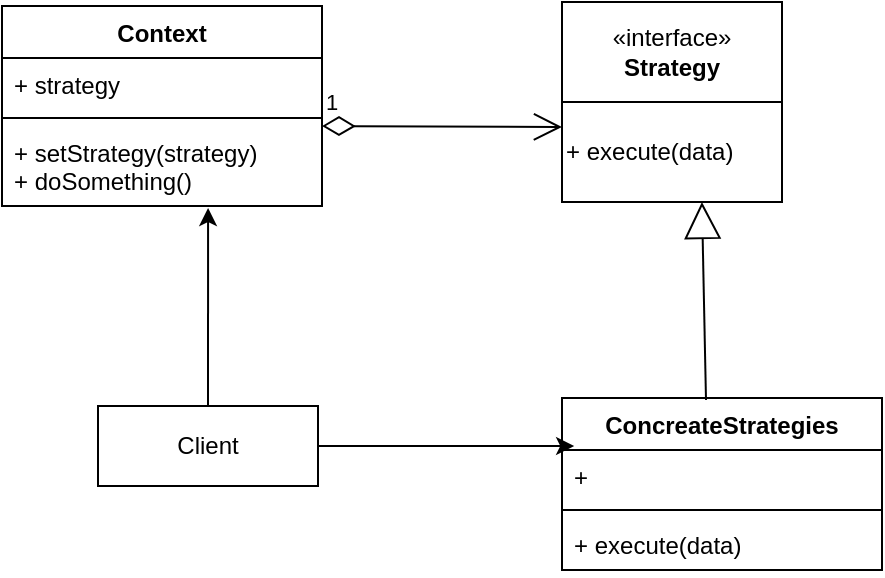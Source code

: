 <mxfile version="24.4.4" type="github">
  <diagram name="第 1 页" id="QBMNA9uGJ03YhTUgKhHr">
    <mxGraphModel dx="1434" dy="772" grid="1" gridSize="10" guides="1" tooltips="1" connect="1" arrows="1" fold="1" page="1" pageScale="1" pageWidth="827" pageHeight="1169" math="0" shadow="0">
      <root>
        <mxCell id="0" />
        <mxCell id="1" parent="0" />
        <mxCell id="qmGw7dkvHfkvTGYTSxJt-1" value="Context" style="swimlane;fontStyle=1;align=center;verticalAlign=top;childLayout=stackLayout;horizontal=1;startSize=26;horizontalStack=0;resizeParent=1;resizeParentMax=0;resizeLast=0;collapsible=1;marginBottom=0;whiteSpace=wrap;html=1;" vertex="1" parent="1">
          <mxGeometry x="160" y="80" width="160" height="100" as="geometry" />
        </mxCell>
        <mxCell id="qmGw7dkvHfkvTGYTSxJt-2" value="+ strategy" style="text;strokeColor=none;fillColor=none;align=left;verticalAlign=top;spacingLeft=4;spacingRight=4;overflow=hidden;rotatable=0;points=[[0,0.5],[1,0.5]];portConstraint=eastwest;whiteSpace=wrap;html=1;" vertex="1" parent="qmGw7dkvHfkvTGYTSxJt-1">
          <mxGeometry y="26" width="160" height="26" as="geometry" />
        </mxCell>
        <mxCell id="qmGw7dkvHfkvTGYTSxJt-3" value="" style="line;strokeWidth=1;fillColor=none;align=left;verticalAlign=middle;spacingTop=-1;spacingLeft=3;spacingRight=3;rotatable=0;labelPosition=right;points=[];portConstraint=eastwest;strokeColor=inherit;" vertex="1" parent="qmGw7dkvHfkvTGYTSxJt-1">
          <mxGeometry y="52" width="160" height="8" as="geometry" />
        </mxCell>
        <mxCell id="qmGw7dkvHfkvTGYTSxJt-16" value="1" style="endArrow=open;html=1;endSize=12;startArrow=diamondThin;startSize=14;startFill=0;edgeStyle=orthogonalEdgeStyle;align=left;verticalAlign=bottom;rounded=0;entryX=0;entryY=0.25;entryDx=0;entryDy=0;" edge="1" parent="qmGw7dkvHfkvTGYTSxJt-1" target="qmGw7dkvHfkvTGYTSxJt-6">
          <mxGeometry x="-1" y="3" relative="1" as="geometry">
            <mxPoint x="160" y="60" as="sourcePoint" />
            <mxPoint x="320" y="60" as="targetPoint" />
          </mxGeometry>
        </mxCell>
        <mxCell id="qmGw7dkvHfkvTGYTSxJt-4" value="+ setStrategy(strategy)&lt;div&gt;+ doSomething()&lt;/div&gt;" style="text;strokeColor=none;fillColor=none;align=left;verticalAlign=top;spacingLeft=4;spacingRight=4;overflow=hidden;rotatable=0;points=[[0,0.5],[1,0.5]];portConstraint=eastwest;whiteSpace=wrap;html=1;" vertex="1" parent="qmGw7dkvHfkvTGYTSxJt-1">
          <mxGeometry y="60" width="160" height="40" as="geometry" />
        </mxCell>
        <mxCell id="qmGw7dkvHfkvTGYTSxJt-7" value="" style="group" vertex="1" connectable="0" parent="1">
          <mxGeometry x="440" y="78" width="110" height="100" as="geometry" />
        </mxCell>
        <mxCell id="qmGw7dkvHfkvTGYTSxJt-5" value="«interface»&lt;br&gt;&lt;b&gt;Strategy&lt;/b&gt;" style="html=1;whiteSpace=wrap;" vertex="1" parent="qmGw7dkvHfkvTGYTSxJt-7">
          <mxGeometry width="110" height="50" as="geometry" />
        </mxCell>
        <mxCell id="qmGw7dkvHfkvTGYTSxJt-6" value="+ execute(data)" style="html=1;whiteSpace=wrap;align=left;" vertex="1" parent="qmGw7dkvHfkvTGYTSxJt-7">
          <mxGeometry y="50" width="110" height="50" as="geometry" />
        </mxCell>
        <mxCell id="qmGw7dkvHfkvTGYTSxJt-8" value="Client" style="html=1;whiteSpace=wrap;" vertex="1" parent="1">
          <mxGeometry x="208" y="280" width="110" height="40" as="geometry" />
        </mxCell>
        <mxCell id="qmGw7dkvHfkvTGYTSxJt-9" value="ConcreateStrategies" style="swimlane;fontStyle=1;align=center;verticalAlign=top;childLayout=stackLayout;horizontal=1;startSize=26;horizontalStack=0;resizeParent=1;resizeParentMax=0;resizeLast=0;collapsible=1;marginBottom=0;whiteSpace=wrap;html=1;" vertex="1" parent="1">
          <mxGeometry x="440" y="276" width="160" height="86" as="geometry" />
        </mxCell>
        <mxCell id="qmGw7dkvHfkvTGYTSxJt-10" value="+&amp;nbsp;" style="text;strokeColor=none;fillColor=none;align=left;verticalAlign=top;spacingLeft=4;spacingRight=4;overflow=hidden;rotatable=0;points=[[0,0.5],[1,0.5]];portConstraint=eastwest;whiteSpace=wrap;html=1;" vertex="1" parent="qmGw7dkvHfkvTGYTSxJt-9">
          <mxGeometry y="26" width="160" height="26" as="geometry" />
        </mxCell>
        <mxCell id="qmGw7dkvHfkvTGYTSxJt-11" value="" style="line;strokeWidth=1;fillColor=none;align=left;verticalAlign=middle;spacingTop=-1;spacingLeft=3;spacingRight=3;rotatable=0;labelPosition=right;points=[];portConstraint=eastwest;strokeColor=inherit;" vertex="1" parent="qmGw7dkvHfkvTGYTSxJt-9">
          <mxGeometry y="52" width="160" height="8" as="geometry" />
        </mxCell>
        <mxCell id="qmGw7dkvHfkvTGYTSxJt-12" value="&lt;span style=&quot;text-align: center;&quot;&gt;+ execute(data)&lt;/span&gt;" style="text;strokeColor=none;fillColor=none;align=left;verticalAlign=top;spacingLeft=4;spacingRight=4;overflow=hidden;rotatable=0;points=[[0,0.5],[1,0.5]];portConstraint=eastwest;whiteSpace=wrap;html=1;" vertex="1" parent="qmGw7dkvHfkvTGYTSxJt-9">
          <mxGeometry y="60" width="160" height="26" as="geometry" />
        </mxCell>
        <mxCell id="qmGw7dkvHfkvTGYTSxJt-13" style="edgeStyle=orthogonalEdgeStyle;rounded=0;orthogonalLoop=1;jettySize=auto;html=1;exitX=0.5;exitY=0;exitDx=0;exitDy=0;entryX=0.644;entryY=1.025;entryDx=0;entryDy=0;entryPerimeter=0;" edge="1" parent="1" source="qmGw7dkvHfkvTGYTSxJt-8" target="qmGw7dkvHfkvTGYTSxJt-4">
          <mxGeometry relative="1" as="geometry" />
        </mxCell>
        <mxCell id="qmGw7dkvHfkvTGYTSxJt-14" style="edgeStyle=orthogonalEdgeStyle;rounded=0;orthogonalLoop=1;jettySize=auto;html=1;exitX=1;exitY=0.5;exitDx=0;exitDy=0;entryX=0.038;entryY=-0.077;entryDx=0;entryDy=0;entryPerimeter=0;" edge="1" parent="1" source="qmGw7dkvHfkvTGYTSxJt-8" target="qmGw7dkvHfkvTGYTSxJt-10">
          <mxGeometry relative="1" as="geometry" />
        </mxCell>
        <mxCell id="qmGw7dkvHfkvTGYTSxJt-15" value="" style="endArrow=block;endSize=16;endFill=0;html=1;rounded=0;entryX=0.636;entryY=1;entryDx=0;entryDy=0;entryPerimeter=0;exitX=0.45;exitY=0.012;exitDx=0;exitDy=0;exitPerimeter=0;" edge="1" parent="1" source="qmGw7dkvHfkvTGYTSxJt-9" target="qmGw7dkvHfkvTGYTSxJt-6">
          <mxGeometry x="-0.25" y="10" width="160" relative="1" as="geometry">
            <mxPoint x="510" y="270" as="sourcePoint" />
            <mxPoint x="670" y="270" as="targetPoint" />
            <mxPoint as="offset" />
          </mxGeometry>
        </mxCell>
      </root>
    </mxGraphModel>
  </diagram>
</mxfile>
